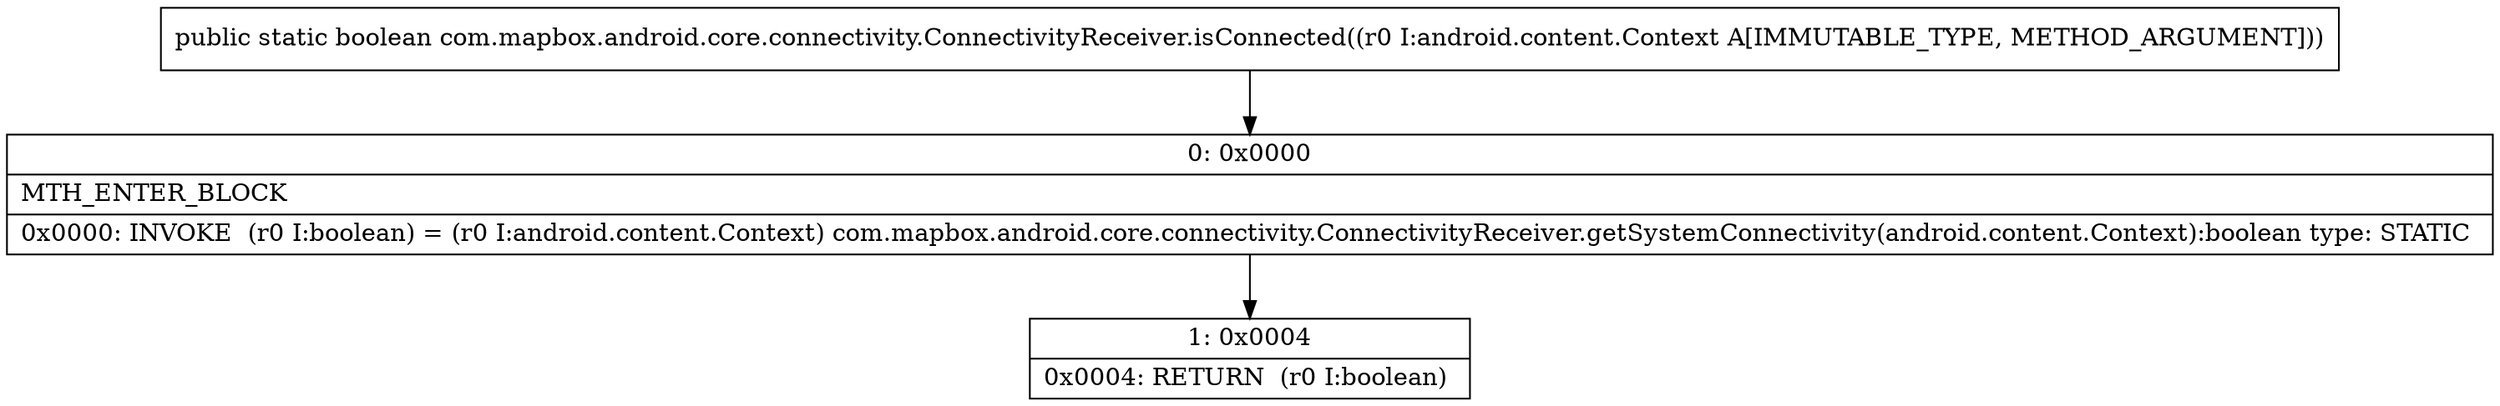 digraph "CFG forcom.mapbox.android.core.connectivity.ConnectivityReceiver.isConnected(Landroid\/content\/Context;)Z" {
Node_0 [shape=record,label="{0\:\ 0x0000|MTH_ENTER_BLOCK\l|0x0000: INVOKE  (r0 I:boolean) = (r0 I:android.content.Context) com.mapbox.android.core.connectivity.ConnectivityReceiver.getSystemConnectivity(android.content.Context):boolean type: STATIC \l}"];
Node_1 [shape=record,label="{1\:\ 0x0004|0x0004: RETURN  (r0 I:boolean) \l}"];
MethodNode[shape=record,label="{public static boolean com.mapbox.android.core.connectivity.ConnectivityReceiver.isConnected((r0 I:android.content.Context A[IMMUTABLE_TYPE, METHOD_ARGUMENT])) }"];
MethodNode -> Node_0;
Node_0 -> Node_1;
}

